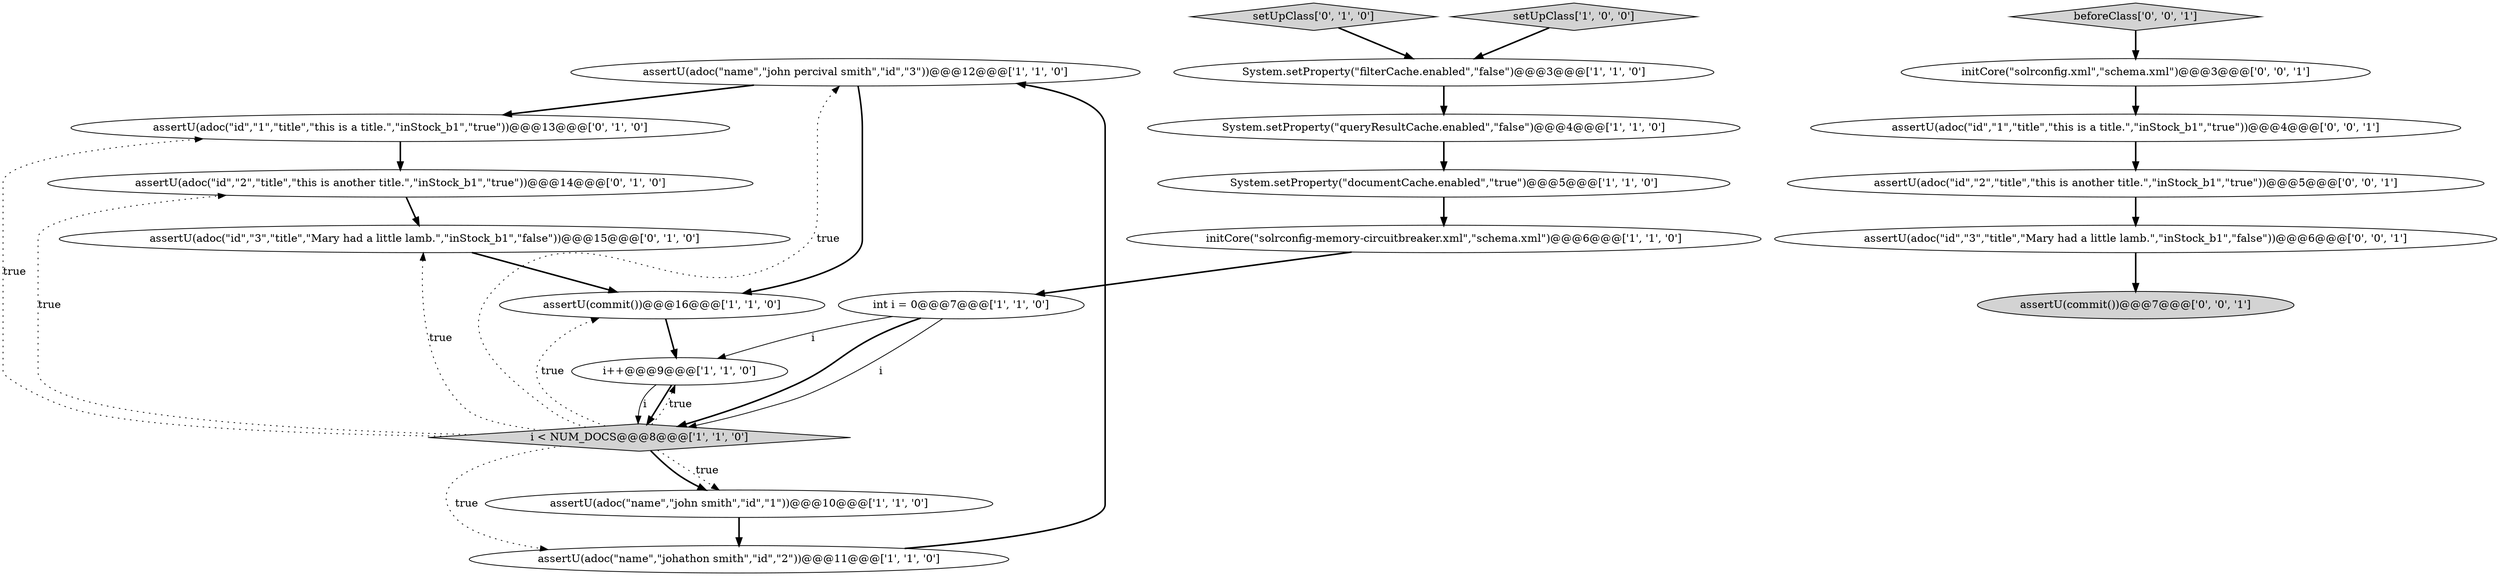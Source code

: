 digraph {
11 [style = filled, label = "assertU(adoc(\"name\",\"john percival smith\",\"id\",\"3\"))@@@12@@@['1', '1', '0']", fillcolor = white, shape = ellipse image = "AAA0AAABBB1BBB"];
1 [style = filled, label = "System.setProperty(\"filterCache.enabled\",\"false\")@@@3@@@['1', '1', '0']", fillcolor = white, shape = ellipse image = "AAA0AAABBB1BBB"];
3 [style = filled, label = "assertU(adoc(\"name\",\"johathon smith\",\"id\",\"2\"))@@@11@@@['1', '1', '0']", fillcolor = white, shape = ellipse image = "AAA0AAABBB1BBB"];
10 [style = filled, label = "System.setProperty(\"documentCache.enabled\",\"true\")@@@5@@@['1', '1', '0']", fillcolor = white, shape = ellipse image = "AAA0AAABBB1BBB"];
18 [style = filled, label = "assertU(adoc(\"id\",\"2\",\"title\",\"this is another title.\",\"inStock_b1\",\"true\"))@@@5@@@['0', '0', '1']", fillcolor = white, shape = ellipse image = "AAA0AAABBB3BBB"];
4 [style = filled, label = "assertU(adoc(\"name\",\"john smith\",\"id\",\"1\"))@@@10@@@['1', '1', '0']", fillcolor = white, shape = ellipse image = "AAA0AAABBB1BBB"];
19 [style = filled, label = "assertU(commit())@@@7@@@['0', '0', '1']", fillcolor = lightgray, shape = ellipse image = "AAA0AAABBB3BBB"];
13 [style = filled, label = "setUpClass['0', '1', '0']", fillcolor = lightgray, shape = diamond image = "AAA0AAABBB2BBB"];
16 [style = filled, label = "assertU(adoc(\"id\",\"1\",\"title\",\"this is a title.\",\"inStock_b1\",\"true\"))@@@4@@@['0', '0', '1']", fillcolor = white, shape = ellipse image = "AAA0AAABBB3BBB"];
20 [style = filled, label = "initCore(\"solrconfig.xml\",\"schema.xml\")@@@3@@@['0', '0', '1']", fillcolor = white, shape = ellipse image = "AAA0AAABBB3BBB"];
14 [style = filled, label = "assertU(adoc(\"id\",\"1\",\"title\",\"this is a title.\",\"inStock_b1\",\"true\"))@@@13@@@['0', '1', '0']", fillcolor = white, shape = ellipse image = "AAA1AAABBB2BBB"];
8 [style = filled, label = "assertU(commit())@@@16@@@['1', '1', '0']", fillcolor = white, shape = ellipse image = "AAA0AAABBB1BBB"];
17 [style = filled, label = "beforeClass['0', '0', '1']", fillcolor = lightgray, shape = diamond image = "AAA0AAABBB3BBB"];
6 [style = filled, label = "setUpClass['1', '0', '0']", fillcolor = lightgray, shape = diamond image = "AAA0AAABBB1BBB"];
0 [style = filled, label = "System.setProperty(\"queryResultCache.enabled\",\"false\")@@@4@@@['1', '1', '0']", fillcolor = white, shape = ellipse image = "AAA0AAABBB1BBB"];
9 [style = filled, label = "i++@@@9@@@['1', '1', '0']", fillcolor = white, shape = ellipse image = "AAA0AAABBB1BBB"];
5 [style = filled, label = "i < NUM_DOCS@@@8@@@['1', '1', '0']", fillcolor = lightgray, shape = diamond image = "AAA0AAABBB1BBB"];
7 [style = filled, label = "int i = 0@@@7@@@['1', '1', '0']", fillcolor = white, shape = ellipse image = "AAA0AAABBB1BBB"];
21 [style = filled, label = "assertU(adoc(\"id\",\"3\",\"title\",\"Mary had a little lamb.\",\"inStock_b1\",\"false\"))@@@6@@@['0', '0', '1']", fillcolor = white, shape = ellipse image = "AAA0AAABBB3BBB"];
12 [style = filled, label = "assertU(adoc(\"id\",\"2\",\"title\",\"this is another title.\",\"inStock_b1\",\"true\"))@@@14@@@['0', '1', '0']", fillcolor = white, shape = ellipse image = "AAA1AAABBB2BBB"];
15 [style = filled, label = "assertU(adoc(\"id\",\"3\",\"title\",\"Mary had a little lamb.\",\"inStock_b1\",\"false\"))@@@15@@@['0', '1', '0']", fillcolor = white, shape = ellipse image = "AAA1AAABBB2BBB"];
2 [style = filled, label = "initCore(\"solrconfig-memory-circuitbreaker.xml\",\"schema.xml\")@@@6@@@['1', '1', '0']", fillcolor = white, shape = ellipse image = "AAA0AAABBB1BBB"];
5->8 [style = dotted, label="true"];
5->14 [style = dotted, label="true"];
7->9 [style = solid, label="i"];
3->11 [style = bold, label=""];
5->11 [style = dotted, label="true"];
8->9 [style = bold, label=""];
10->2 [style = bold, label=""];
20->16 [style = bold, label=""];
2->7 [style = bold, label=""];
5->9 [style = dotted, label="true"];
16->18 [style = bold, label=""];
5->3 [style = dotted, label="true"];
12->15 [style = bold, label=""];
5->4 [style = dotted, label="true"];
5->15 [style = dotted, label="true"];
14->12 [style = bold, label=""];
5->12 [style = dotted, label="true"];
17->20 [style = bold, label=""];
11->14 [style = bold, label=""];
5->4 [style = bold, label=""];
0->10 [style = bold, label=""];
21->19 [style = bold, label=""];
11->8 [style = bold, label=""];
18->21 [style = bold, label=""];
7->5 [style = bold, label=""];
13->1 [style = bold, label=""];
9->5 [style = solid, label="i"];
15->8 [style = bold, label=""];
9->5 [style = bold, label=""];
4->3 [style = bold, label=""];
6->1 [style = bold, label=""];
7->5 [style = solid, label="i"];
1->0 [style = bold, label=""];
}
